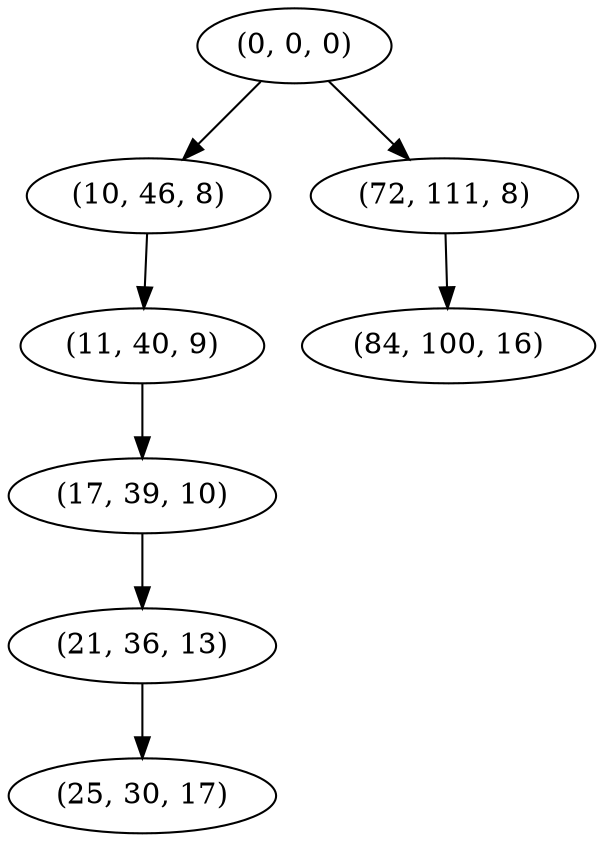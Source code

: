 digraph tree {
    "(0, 0, 0)";
    "(10, 46, 8)";
    "(11, 40, 9)";
    "(17, 39, 10)";
    "(21, 36, 13)";
    "(25, 30, 17)";
    "(72, 111, 8)";
    "(84, 100, 16)";
    "(0, 0, 0)" -> "(10, 46, 8)";
    "(0, 0, 0)" -> "(72, 111, 8)";
    "(10, 46, 8)" -> "(11, 40, 9)";
    "(11, 40, 9)" -> "(17, 39, 10)";
    "(17, 39, 10)" -> "(21, 36, 13)";
    "(21, 36, 13)" -> "(25, 30, 17)";
    "(72, 111, 8)" -> "(84, 100, 16)";
}
